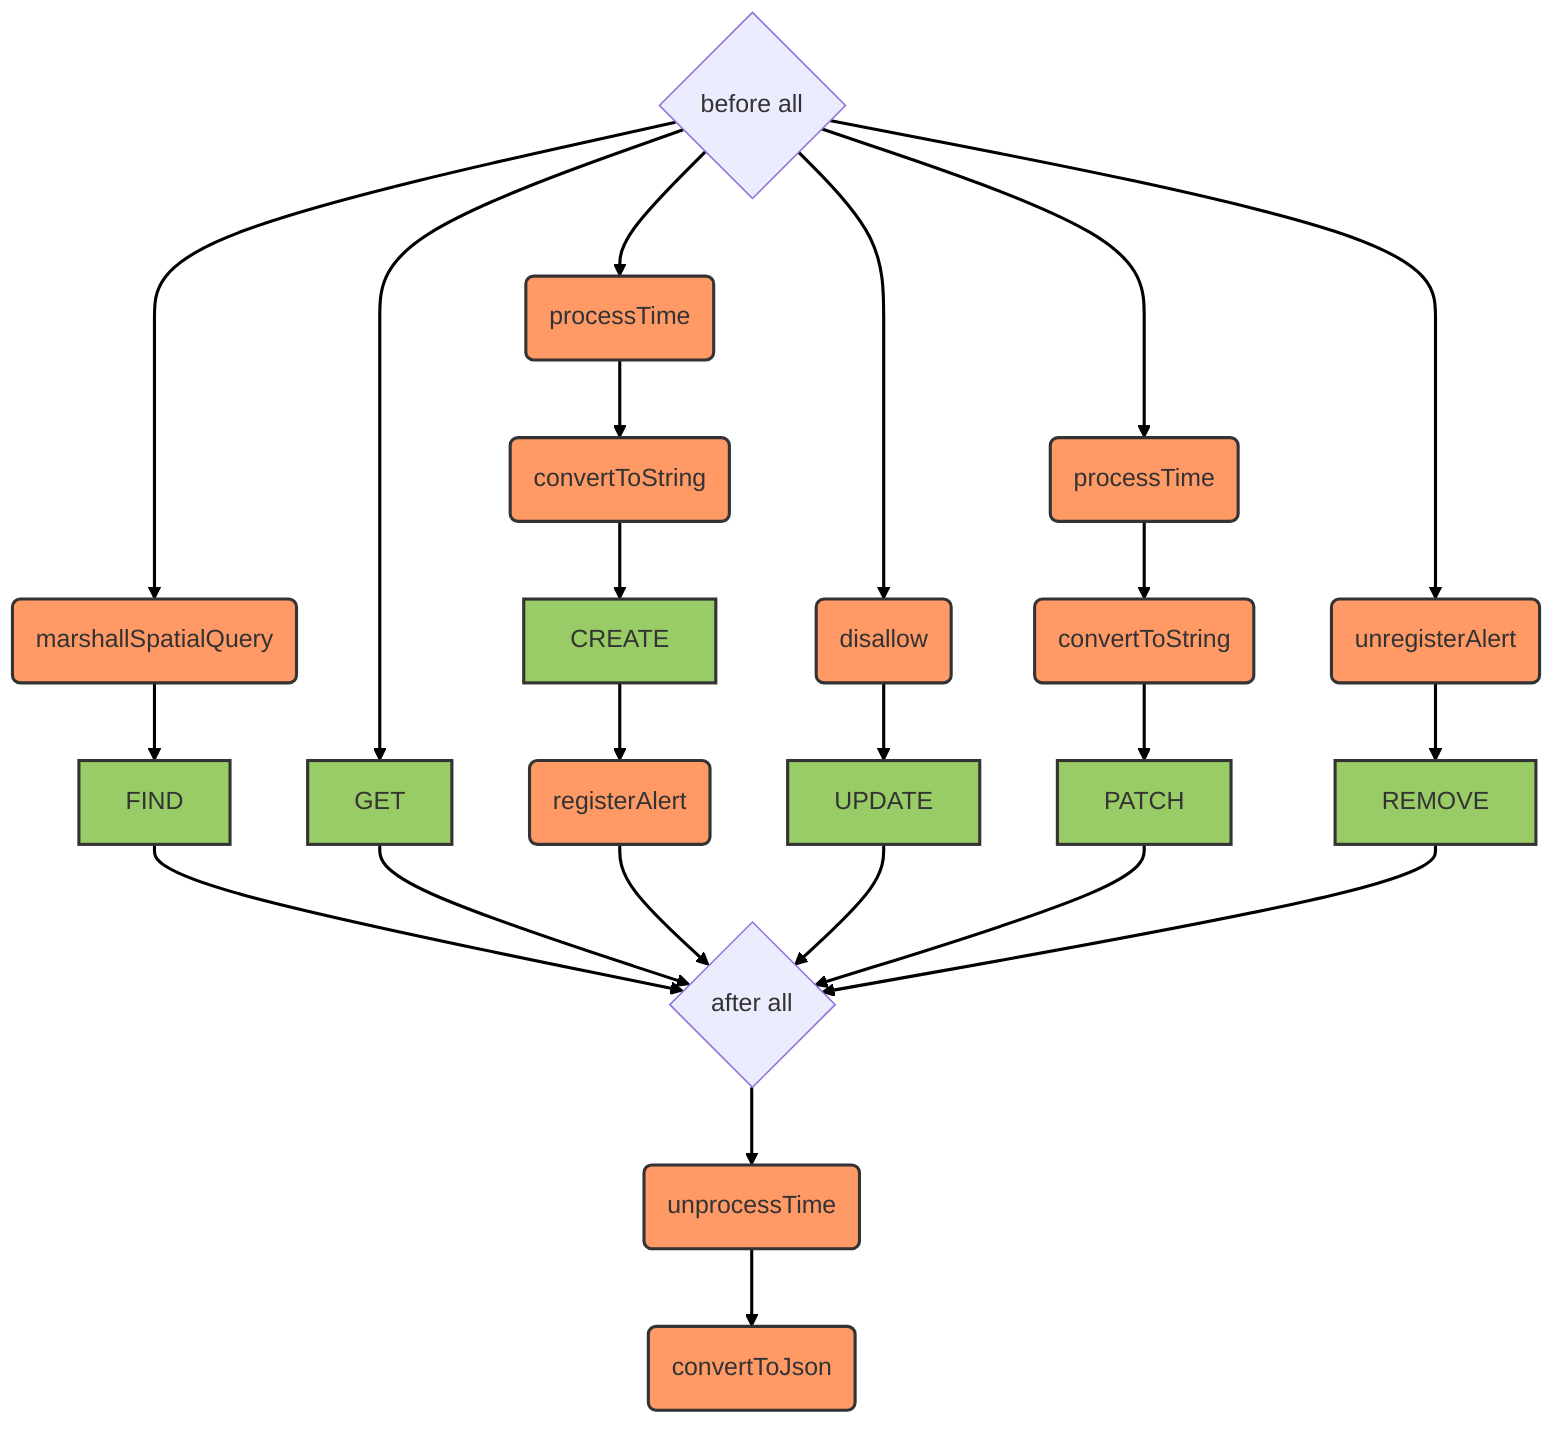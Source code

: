 graph TB
    beforeAll{before all}
    
    afterAll{after all}
    afterAll --> hook1(unprocessTime)
    hook1 --> hook2(convertToJson)
    
    beforeAll --> hook3(marshallSpatialQuery)
    hook3 --> FIND[FIND]
    FIND --> afterAll

    beforeAll --> GET[GET]
    GET --> afterAll

    beforeAll --> hook4(processTime)
    hook4 --> hook5(convertToString)
    hook5 --> CREATE[CREATE]
    CREATE --> hook6(registerAlert)
    hook6 --> afterAll

    beforeAll --> hook7(disallow)
    hook7 --> UPDATE[UPDATE]
    UPDATE --> afterAll

    beforeAll --> hook8(processTime)
    hook8 --> hook9(convertToString)
    hook9 --> PATCH[PATCH]
    PATCH --> afterAll

    beforeAll --> hook10(unregisterAlert)
    hook10 --> REMOVE[REMOVE]
    REMOVE --> afterAll

    linkStyle default stroke-width:2px,fill:none,stroke:black
    classDef hookClass fill:#f96,stroke:#333,stroke-width:2px
    class hook1,hook2,hook3,hook4,hook5,hook6,hook7,hook8,hook9,hook10,hook11,hook12,hook13 hookClass
    classDef operationClass fill:#9c6,stroke:#333,stroke-width:2px
    class FIND,GET,CREATE,UPDATE,PATCH,REMOVE operationClass